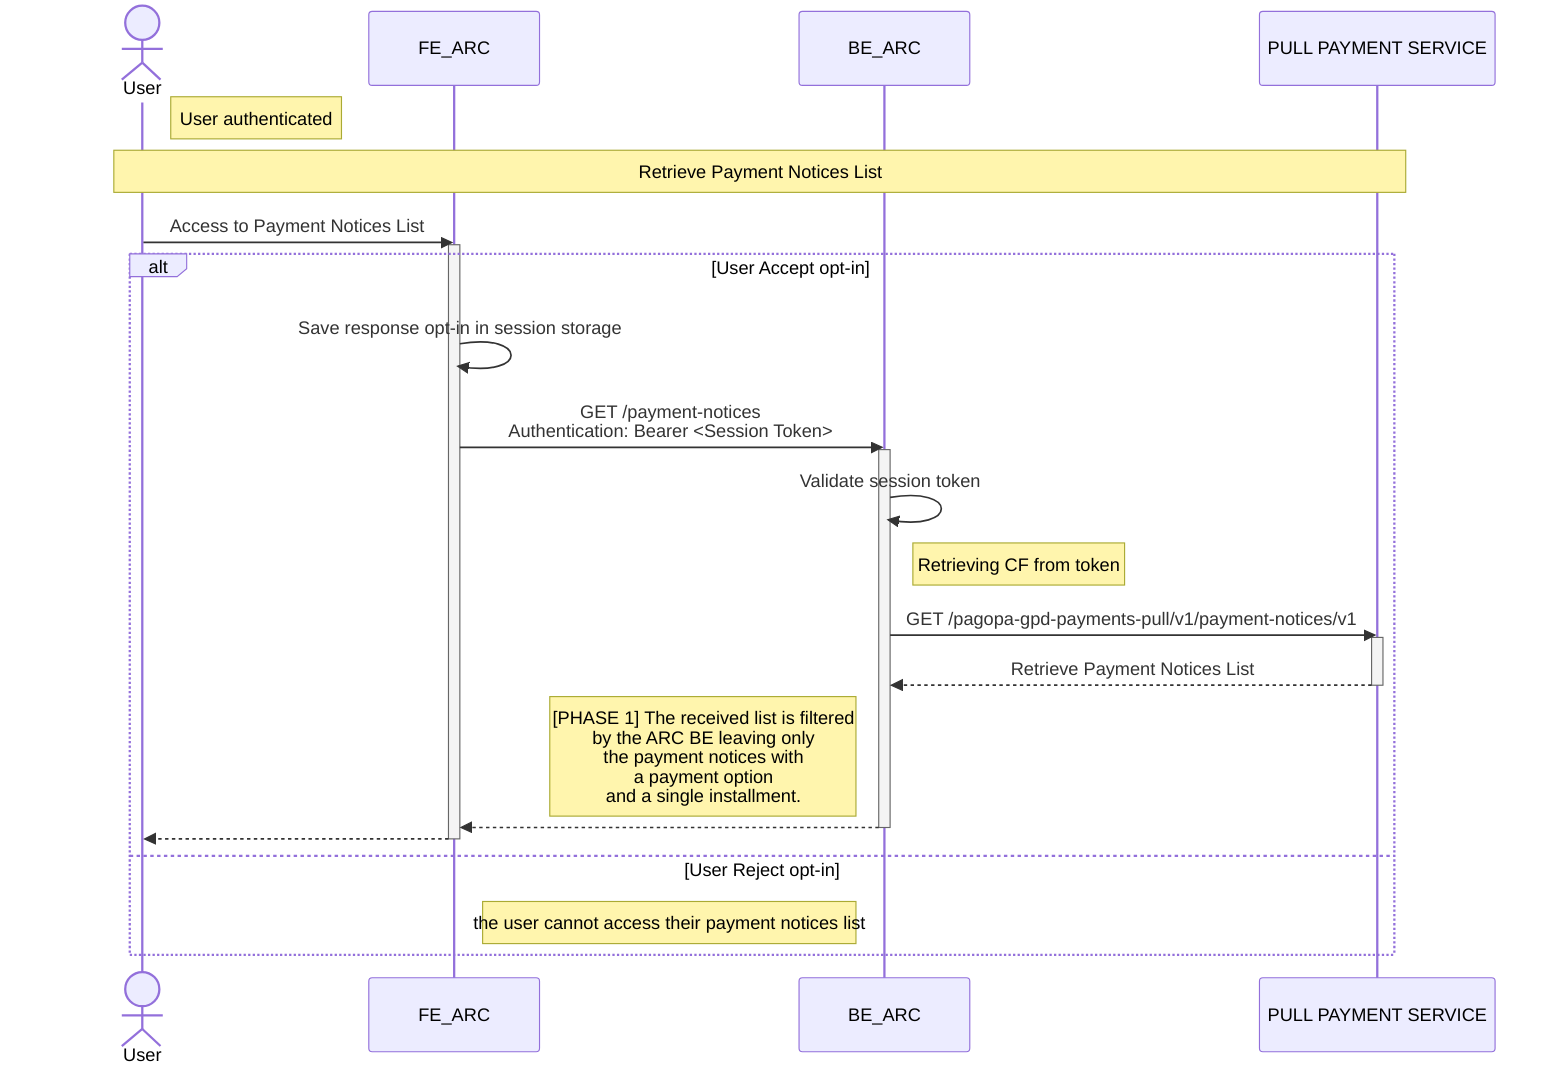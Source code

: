 sequenceDiagram
actor User
participant FE_ARC
participant BE_ARC
participant PULL PAYMENT SERVICE

note right of User: User authenticated
note over User, PULL PAYMENT SERVICE : Retrieve Payment Notices List
    User ->> FE_ARC : Access to Payment Notices List
    activate FE_ARC
    alt User Accept opt-in
        FE_ARC ->> FE_ARC : Save response opt-in in session storage
        FE_ARC ->> BE_ARC : GET /payment-notices <br> Authentication: Bearer <Session Token>
        activate BE_ARC
            BE_ARC ->> BE_ARC : Validate session token
            note right of BE_ARC : Retrieving CF from token
            BE_ARC ->> PULL PAYMENT SERVICE : GET /pagopa-gpd-payments-pull/v1/payment-notices/v1
            activate PULL PAYMENT SERVICE
                PULL PAYMENT SERVICE -->> BE_ARC : Retrieve Payment Notices List
            deactivate PULL PAYMENT SERVICE
            note left of BE_ARC : [PHASE 1] The received list is filtered <br> by the ARC BE leaving only <br> the payment notices with <br> a payment option <br> and a single installment.
            BE_ARC -->> FE_ARC : #
        deactivate BE_ARC
        FE_ARC  -->> User : #
        deactivate FE_ARC
    else User Reject opt-in
       note right of FE_ARC : the user cannot access their payment notices list
    end